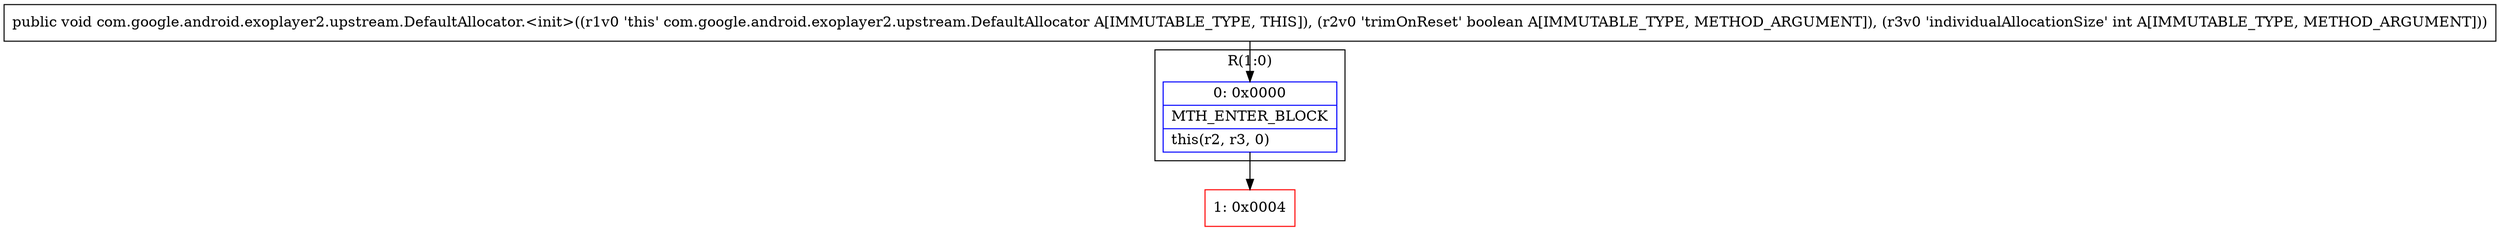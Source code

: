 digraph "CFG forcom.google.android.exoplayer2.upstream.DefaultAllocator.\<init\>(ZI)V" {
subgraph cluster_Region_1606193359 {
label = "R(1:0)";
node [shape=record,color=blue];
Node_0 [shape=record,label="{0\:\ 0x0000|MTH_ENTER_BLOCK\l|this(r2, r3, 0)\l}"];
}
Node_1 [shape=record,color=red,label="{1\:\ 0x0004}"];
MethodNode[shape=record,label="{public void com.google.android.exoplayer2.upstream.DefaultAllocator.\<init\>((r1v0 'this' com.google.android.exoplayer2.upstream.DefaultAllocator A[IMMUTABLE_TYPE, THIS]), (r2v0 'trimOnReset' boolean A[IMMUTABLE_TYPE, METHOD_ARGUMENT]), (r3v0 'individualAllocationSize' int A[IMMUTABLE_TYPE, METHOD_ARGUMENT])) }"];
MethodNode -> Node_0;
Node_0 -> Node_1;
}

